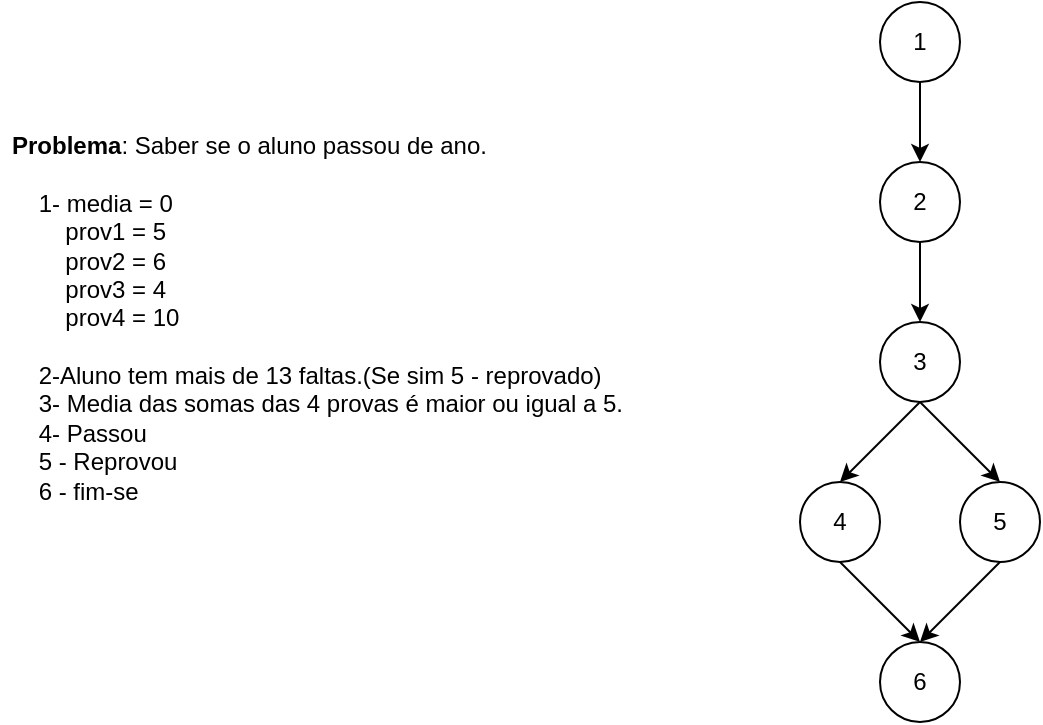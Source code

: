 <mxfile version="21.3.5" type="github">
  <diagram name="Página-1" id="stOZ8vv3_0zphP-TTRIV">
    <mxGraphModel dx="880" dy="484" grid="1" gridSize="10" guides="1" tooltips="1" connect="1" arrows="1" fold="1" page="1" pageScale="1" pageWidth="827" pageHeight="1169" math="0" shadow="0">
      <root>
        <mxCell id="0" />
        <mxCell id="1" parent="0" />
        <mxCell id="mi2eITRY8y9FXgRbKsPs-1" value="&lt;b&gt;Problema&lt;/b&gt;: Saber se o aluno passou de ano.&lt;br&gt;&lt;br&gt;&lt;span style=&quot;&quot;&gt;&lt;span style=&quot;white-space: pre;&quot;&gt;&amp;nbsp;&amp;nbsp;&amp;nbsp;&amp;nbsp;&lt;/span&gt;&lt;/span&gt;1- media = 0&lt;br&gt;&lt;span style=&quot;&quot;&gt;&lt;span style=&quot;white-space: pre;&quot;&gt;&amp;nbsp;&amp;nbsp;&amp;nbsp;&amp;nbsp;&lt;/span&gt;&lt;/span&gt;&amp;nbsp; &amp;nbsp; prov1 = 5&lt;br&gt;&lt;span style=&quot;white-space: pre;&quot;&gt;&#x9;&lt;/span&gt;prov2 = 6&lt;br&gt;&lt;span style=&quot;white-space: pre;&quot;&gt;&#x9;&lt;/span&gt;prov3 = 4&lt;br&gt;&lt;span style=&quot;white-space: pre;&quot;&gt;&#x9;&lt;/span&gt;prov4 = 10&lt;br&gt;&lt;br&gt;&lt;span style=&quot;&quot;&gt;&lt;span style=&quot;white-space: pre;&quot;&gt;&amp;nbsp;&amp;nbsp;&amp;nbsp;&amp;nbsp;&lt;/span&gt;&lt;/span&gt;2-Aluno tem mais de 13 faltas.(Se sim 5 - reprovado)&lt;br&gt;&lt;span style=&quot;&quot;&gt;&lt;span style=&quot;white-space: pre;&quot;&gt;&amp;nbsp;&amp;nbsp;&amp;nbsp;&amp;nbsp;&lt;/span&gt;&lt;/span&gt;3- Media das somas das 4 provas é maior ou igual a 5.&lt;br&gt;&lt;span style=&quot;&quot;&gt;&lt;span style=&quot;white-space: pre;&quot;&gt;&amp;nbsp;&amp;nbsp;&amp;nbsp;&amp;nbsp;&lt;/span&gt;&lt;/span&gt;4- Passou&lt;br&gt;&amp;nbsp; &amp;nbsp; 5 - Reprovou&lt;br&gt;&amp;nbsp; &amp;nbsp; 6 - fim-se" style="text;strokeColor=none;fillColor=none;align=left;verticalAlign=middle;spacingLeft=4;spacingRight=4;overflow=hidden;points=[[0,0.5],[1,0.5]];portConstraint=eastwest;rotatable=0;whiteSpace=wrap;html=1;" vertex="1" parent="1">
          <mxGeometry x="40" y="55" width="350" height="285" as="geometry" />
        </mxCell>
        <mxCell id="mi2eITRY8y9FXgRbKsPs-5" style="edgeStyle=orthogonalEdgeStyle;rounded=0;orthogonalLoop=1;jettySize=auto;html=1;exitX=0.5;exitY=1;exitDx=0;exitDy=0;" edge="1" parent="1" source="mi2eITRY8y9FXgRbKsPs-2" target="mi2eITRY8y9FXgRbKsPs-4">
          <mxGeometry relative="1" as="geometry" />
        </mxCell>
        <mxCell id="mi2eITRY8y9FXgRbKsPs-2" value="1" style="ellipse;whiteSpace=wrap;html=1;aspect=fixed;" vertex="1" parent="1">
          <mxGeometry x="480" y="40" width="40" height="40" as="geometry" />
        </mxCell>
        <mxCell id="mi2eITRY8y9FXgRbKsPs-7" style="edgeStyle=orthogonalEdgeStyle;rounded=0;orthogonalLoop=1;jettySize=auto;html=1;exitX=0.5;exitY=1;exitDx=0;exitDy=0;entryX=0.5;entryY=0;entryDx=0;entryDy=0;" edge="1" parent="1" source="mi2eITRY8y9FXgRbKsPs-4" target="mi2eITRY8y9FXgRbKsPs-6">
          <mxGeometry relative="1" as="geometry" />
        </mxCell>
        <mxCell id="mi2eITRY8y9FXgRbKsPs-4" value="2" style="ellipse;whiteSpace=wrap;html=1;aspect=fixed;" vertex="1" parent="1">
          <mxGeometry x="480" y="120" width="40" height="40" as="geometry" />
        </mxCell>
        <mxCell id="mi2eITRY8y9FXgRbKsPs-9" style="rounded=0;orthogonalLoop=1;jettySize=auto;html=1;exitX=0.5;exitY=1;exitDx=0;exitDy=0;entryX=0.5;entryY=0;entryDx=0;entryDy=0;" edge="1" parent="1" source="mi2eITRY8y9FXgRbKsPs-6" target="mi2eITRY8y9FXgRbKsPs-8">
          <mxGeometry relative="1" as="geometry" />
        </mxCell>
        <mxCell id="mi2eITRY8y9FXgRbKsPs-11" style="rounded=0;orthogonalLoop=1;jettySize=auto;html=1;exitX=0.5;exitY=1;exitDx=0;exitDy=0;entryX=0.5;entryY=0;entryDx=0;entryDy=0;" edge="1" parent="1" source="mi2eITRY8y9FXgRbKsPs-6" target="mi2eITRY8y9FXgRbKsPs-10">
          <mxGeometry relative="1" as="geometry" />
        </mxCell>
        <mxCell id="mi2eITRY8y9FXgRbKsPs-6" value="3" style="ellipse;whiteSpace=wrap;html=1;aspect=fixed;" vertex="1" parent="1">
          <mxGeometry x="480" y="200" width="40" height="40" as="geometry" />
        </mxCell>
        <mxCell id="mi2eITRY8y9FXgRbKsPs-13" style="edgeStyle=none;shape=connector;rounded=0;orthogonalLoop=1;jettySize=auto;html=1;exitX=0.5;exitY=1;exitDx=0;exitDy=0;entryX=0.5;entryY=0;entryDx=0;entryDy=0;labelBackgroundColor=default;strokeColor=default;fontFamily=Helvetica;fontSize=11;fontColor=default;endArrow=classic;" edge="1" parent="1" source="mi2eITRY8y9FXgRbKsPs-8" target="mi2eITRY8y9FXgRbKsPs-12">
          <mxGeometry relative="1" as="geometry" />
        </mxCell>
        <mxCell id="mi2eITRY8y9FXgRbKsPs-8" value="4" style="ellipse;whiteSpace=wrap;html=1;aspect=fixed;" vertex="1" parent="1">
          <mxGeometry x="440" y="280" width="40" height="40" as="geometry" />
        </mxCell>
        <mxCell id="mi2eITRY8y9FXgRbKsPs-14" style="edgeStyle=none;shape=connector;rounded=0;orthogonalLoop=1;jettySize=auto;html=1;exitX=0.5;exitY=1;exitDx=0;exitDy=0;labelBackgroundColor=default;strokeColor=default;fontFamily=Helvetica;fontSize=11;fontColor=default;endArrow=classic;" edge="1" parent="1" source="mi2eITRY8y9FXgRbKsPs-10">
          <mxGeometry relative="1" as="geometry">
            <mxPoint x="500" y="360" as="targetPoint" />
          </mxGeometry>
        </mxCell>
        <mxCell id="mi2eITRY8y9FXgRbKsPs-10" value="5" style="ellipse;whiteSpace=wrap;html=1;aspect=fixed;" vertex="1" parent="1">
          <mxGeometry x="520" y="280" width="40" height="40" as="geometry" />
        </mxCell>
        <mxCell id="mi2eITRY8y9FXgRbKsPs-12" value="6" style="ellipse;whiteSpace=wrap;html=1;aspect=fixed;" vertex="1" parent="1">
          <mxGeometry x="480" y="360" width="40" height="40" as="geometry" />
        </mxCell>
      </root>
    </mxGraphModel>
  </diagram>
</mxfile>
